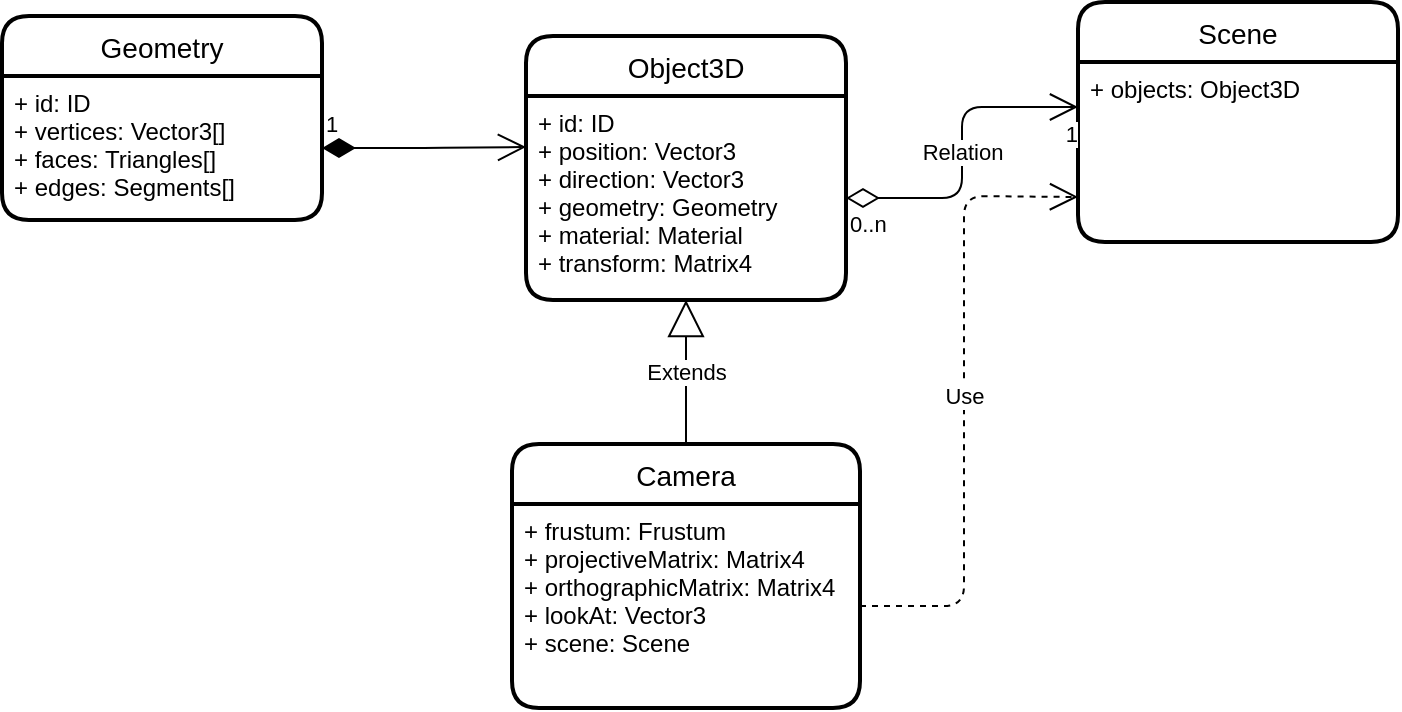<mxfile version="14.6.13" type="device" pages="2"><diagram id="22OYh1sqMY4JH286sdmN" name="Page-1"><mxGraphModel dx="1018" dy="425" grid="0" gridSize="10" guides="1" tooltips="1" connect="1" arrows="1" fold="1" page="0" pageScale="1" pageWidth="850" pageHeight="1100" math="0" shadow="0"><root><mxCell id="0"/><mxCell id="1" parent="0"/><mxCell id="aZtVh02AK1yzkXqa39ev-5" value="Object3D" style="swimlane;childLayout=stackLayout;horizontal=1;startSize=30;horizontalStack=0;rounded=1;fontSize=14;fontStyle=0;strokeWidth=2;resizeParent=0;resizeLast=1;shadow=0;dashed=0;align=center;" vertex="1" parent="1"><mxGeometry x="160" y="329" width="160" height="132" as="geometry"><mxRectangle x="160" y="329" width="62" height="30" as="alternateBounds"/></mxGeometry></mxCell><mxCell id="aZtVh02AK1yzkXqa39ev-6" value="+ id: ID&#10;+ position: Vector3&#10;+ direction: Vector3&#10;+ geometry: Geometry&#10;+ material: Material&#10;+ transform: Matrix4" style="align=left;strokeColor=none;fillColor=none;spacingLeft=4;fontSize=12;verticalAlign=top;resizable=0;rotatable=0;part=1;" vertex="1" parent="aZtVh02AK1yzkXqa39ev-5"><mxGeometry y="30" width="160" height="102" as="geometry"/></mxCell><mxCell id="aZtVh02AK1yzkXqa39ev-7" value="Scene" style="swimlane;childLayout=stackLayout;horizontal=1;startSize=30;horizontalStack=0;rounded=1;fontSize=14;fontStyle=0;strokeWidth=2;resizeParent=0;resizeLast=1;shadow=0;dashed=0;align=center;" vertex="1" parent="1"><mxGeometry x="436" y="312" width="160" height="120" as="geometry"><mxRectangle x="160" y="329" width="62" height="30" as="alternateBounds"/></mxGeometry></mxCell><mxCell id="aZtVh02AK1yzkXqa39ev-8" value="+ objects: Object3D" style="align=left;strokeColor=none;fillColor=none;spacingLeft=4;fontSize=12;verticalAlign=top;resizable=0;rotatable=0;part=1;" vertex="1" parent="aZtVh02AK1yzkXqa39ev-7"><mxGeometry y="30" width="160" height="90" as="geometry"/></mxCell><mxCell id="aZtVh02AK1yzkXqa39ev-10" value="Camera" style="swimlane;childLayout=stackLayout;horizontal=1;startSize=30;horizontalStack=0;rounded=1;fontSize=14;fontStyle=0;strokeWidth=2;resizeParent=0;resizeLast=1;shadow=0;dashed=0;align=center;" vertex="1" parent="1"><mxGeometry x="153" y="533" width="174" height="132" as="geometry"><mxRectangle x="160" y="329" width="62" height="30" as="alternateBounds"/></mxGeometry></mxCell><mxCell id="aZtVh02AK1yzkXqa39ev-11" value="+ frustum: Frustum&#10;+ projectiveMatrix: Matrix4&#10;+ orthographicMatrix: Matrix4&#10;+ lookAt: Vector3&#10;+ scene: Scene" style="align=left;strokeColor=none;fillColor=none;spacingLeft=4;fontSize=12;verticalAlign=top;resizable=0;rotatable=0;part=1;" vertex="1" parent="aZtVh02AK1yzkXqa39ev-10"><mxGeometry y="30" width="174" height="102" as="geometry"/></mxCell><mxCell id="aZtVh02AK1yzkXqa39ev-15" value="Extends" style="endArrow=block;endSize=16;endFill=0;html=1;exitX=0.5;exitY=0;exitDx=0;exitDy=0;entryX=0.5;entryY=1;entryDx=0;entryDy=0;" edge="1" parent="1" source="aZtVh02AK1yzkXqa39ev-10" target="aZtVh02AK1yzkXqa39ev-5"><mxGeometry width="160" relative="1" as="geometry"><mxPoint x="346" y="520" as="sourcePoint"/><mxPoint x="506" y="520" as="targetPoint"/></mxGeometry></mxCell><mxCell id="aZtVh02AK1yzkXqa39ev-16" value="Relation" style="endArrow=open;html=1;endSize=12;startArrow=diamondThin;startSize=14;startFill=0;edgeStyle=orthogonalEdgeStyle;exitX=1;exitY=0.5;exitDx=0;exitDy=0;entryX=0;entryY=0.25;entryDx=0;entryDy=0;" edge="1" parent="1" source="aZtVh02AK1yzkXqa39ev-6" target="aZtVh02AK1yzkXqa39ev-8"><mxGeometry relative="1" as="geometry"><mxPoint x="381" y="464" as="sourcePoint"/><mxPoint x="541" y="464" as="targetPoint"/></mxGeometry></mxCell><mxCell id="aZtVh02AK1yzkXqa39ev-17" value="0..n" style="edgeLabel;resizable=0;html=1;align=left;verticalAlign=top;" connectable="0" vertex="1" parent="aZtVh02AK1yzkXqa39ev-16"><mxGeometry x="-1" relative="1" as="geometry"/></mxCell><mxCell id="aZtVh02AK1yzkXqa39ev-18" value="1" style="edgeLabel;resizable=0;html=1;align=right;verticalAlign=top;" connectable="0" vertex="1" parent="aZtVh02AK1yzkXqa39ev-16"><mxGeometry x="1" relative="1" as="geometry"/></mxCell><mxCell id="aZtVh02AK1yzkXqa39ev-19" value="Use" style="endArrow=open;endSize=12;dashed=1;html=1;exitX=1;exitY=0.5;exitDx=0;exitDy=0;entryX=0;entryY=0.75;entryDx=0;entryDy=0;" edge="1" parent="1" source="aZtVh02AK1yzkXqa39ev-11" target="aZtVh02AK1yzkXqa39ev-8"><mxGeometry width="160" relative="1" as="geometry"><mxPoint x="412" y="571" as="sourcePoint"/><mxPoint x="572" y="571" as="targetPoint"/><Array as="points"><mxPoint x="379" y="614"/><mxPoint x="379" y="409"/></Array></mxGeometry></mxCell><mxCell id="aZtVh02AK1yzkXqa39ev-24" value="Geometry" style="swimlane;childLayout=stackLayout;horizontal=1;startSize=30;horizontalStack=0;rounded=1;fontSize=14;fontStyle=0;strokeWidth=2;resizeParent=0;resizeLast=1;shadow=0;dashed=0;align=center;" vertex="1" parent="1"><mxGeometry x="-102" y="319" width="160" height="102" as="geometry"><mxRectangle x="160" y="329" width="62" height="30" as="alternateBounds"/></mxGeometry></mxCell><mxCell id="aZtVh02AK1yzkXqa39ev-25" value="+ id: ID&#10;+ vertices: Vector3[]&#10;+ faces: Triangles[]&#10;+ edges: Segments[]" style="align=left;strokeColor=none;fillColor=none;spacingLeft=4;fontSize=12;verticalAlign=top;resizable=0;rotatable=0;part=1;" vertex="1" parent="aZtVh02AK1yzkXqa39ev-24"><mxGeometry y="30" width="160" height="72" as="geometry"/></mxCell><mxCell id="aZtVh02AK1yzkXqa39ev-26" value="1" style="endArrow=open;html=1;endSize=12;startArrow=diamondThin;startSize=14;startFill=1;edgeStyle=orthogonalEdgeStyle;align=left;verticalAlign=bottom;entryX=0;entryY=0.25;entryDx=0;entryDy=0;" edge="1" parent="1" source="aZtVh02AK1yzkXqa39ev-25" target="aZtVh02AK1yzkXqa39ev-6"><mxGeometry x="-1" y="3" relative="1" as="geometry"><mxPoint x="6" y="550" as="sourcePoint"/><mxPoint x="166" y="550" as="targetPoint"/></mxGeometry></mxCell></root></mxGraphModel></diagram><diagram id="CJa1vmb0C3MFe3MXrQi0" name="Page-2"><mxGraphModel dx="919" dy="357" grid="0" gridSize="10" guides="1" tooltips="1" connect="1" arrows="1" fold="1" page="0" pageScale="1" pageWidth="850" pageHeight="1100" math="0" shadow="0"><root><mxCell id="2zryo2xwE7TH9iJx_BOs-0"/><mxCell id="2zryo2xwE7TH9iJx_BOs-1" parent="2zryo2xwE7TH9iJx_BOs-0"/><mxCell id="2zryo2xwE7TH9iJx_BOs-3" value="" style="endArrow=none;html=1;curved=1;" edge="1" parent="2zryo2xwE7TH9iJx_BOs-1"><mxGeometry width="50" height="50" relative="1" as="geometry"><mxPoint x="-24" y="426" as="sourcePoint"/><mxPoint x="251" y="607" as="targetPoint"/><Array as="points"><mxPoint x="197" y="451"/></Array></mxGeometry></mxCell><mxCell id="2zryo2xwE7TH9iJx_BOs-5" value="" style="endArrow=classic;html=1;" edge="1" parent="2zryo2xwE7TH9iJx_BOs-1"><mxGeometry width="50" height="50" relative="1" as="geometry"><mxPoint x="136" y="472" as="sourcePoint"/><mxPoint x="208" y="372" as="targetPoint"/></mxGeometry></mxCell><mxCell id="2zryo2xwE7TH9iJx_BOs-6" value="" style="endArrow=classic;html=1;" edge="1" parent="2zryo2xwE7TH9iJx_BOs-1"><mxGeometry width="50" height="50" relative="1" as="geometry"><mxPoint x="135" y="472" as="sourcePoint"/><mxPoint x="265" y="492" as="targetPoint"/></mxGeometry></mxCell><mxCell id="2zryo2xwE7TH9iJx_BOs-7" value="" style="endArrow=classic;html=1;" edge="1" parent="2zryo2xwE7TH9iJx_BOs-1"><mxGeometry width="50" height="50" relative="1" as="geometry"><mxPoint x="136" y="472" as="sourcePoint"/><mxPoint x="242" y="422" as="targetPoint"/></mxGeometry></mxCell><mxCell id="2zryo2xwE7TH9iJx_BOs-8" value="&lt;b&gt;n&lt;/b&gt;" style="text;html=1;strokeColor=none;fillColor=none;align=center;verticalAlign=middle;whiteSpace=wrap;rounded=0;" vertex="1" parent="2zryo2xwE7TH9iJx_BOs-1"><mxGeometry x="181" y="359" width="22" height="20" as="geometry"/></mxCell><mxCell id="2zryo2xwE7TH9iJx_BOs-9" value="&lt;b&gt;l&lt;/b&gt;" style="text;html=1;strokeColor=none;fillColor=none;align=center;verticalAlign=middle;whiteSpace=wrap;rounded=0;" vertex="1" parent="2zryo2xwE7TH9iJx_BOs-1"><mxGeometry x="214" y="403" width="22" height="20" as="geometry"/></mxCell><mxCell id="2zryo2xwE7TH9iJx_BOs-10" value="&lt;b&gt;v&lt;/b&gt;" style="text;html=1;strokeColor=none;fillColor=none;align=center;verticalAlign=middle;whiteSpace=wrap;rounded=0;" vertex="1" parent="2zryo2xwE7TH9iJx_BOs-1"><mxGeometry x="239" y="466" width="22" height="20" as="geometry"/></mxCell><mxCell id="2zryo2xwE7TH9iJx_BOs-11" value="" style="verticalLabelPosition=bottom;verticalAlign=top;html=1;shape=mxgraph.basic.sun" vertex="1" parent="2zryo2xwE7TH9iJx_BOs-1"><mxGeometry x="361" y="347" width="32" height="32" as="geometry"/></mxCell><mxCell id="2zryo2xwE7TH9iJx_BOs-13" value="" style="verticalLabelPosition=bottom;verticalAlign=top;html=1;shape=mxgraph.basic.smiley" vertex="1" parent="2zryo2xwE7TH9iJx_BOs-1"><mxGeometry x="386" y="497" width="27" height="27" as="geometry"/></mxCell><mxCell id="2zryo2xwE7TH9iJx_BOs-14" value="" style="endArrow=none;dashed=1;html=1;dashPattern=1 3;strokeWidth=2;" edge="1" parent="2zryo2xwE7TH9iJx_BOs-1"><mxGeometry width="50" height="50" relative="1" as="geometry"><mxPoint x="265" y="492" as="sourcePoint"/><mxPoint x="380" y="509" as="targetPoint"/></mxGeometry></mxCell><mxCell id="2zryo2xwE7TH9iJx_BOs-15" value="" style="endArrow=none;dashed=1;html=1;dashPattern=1 3;strokeWidth=2;" edge="1" parent="2zryo2xwE7TH9iJx_BOs-1"><mxGeometry width="50" height="50" relative="1" as="geometry"><mxPoint x="241" y="423" as="sourcePoint"/><mxPoint x="356" y="374" as="targetPoint"/></mxGeometry></mxCell></root></mxGraphModel></diagram></mxfile>